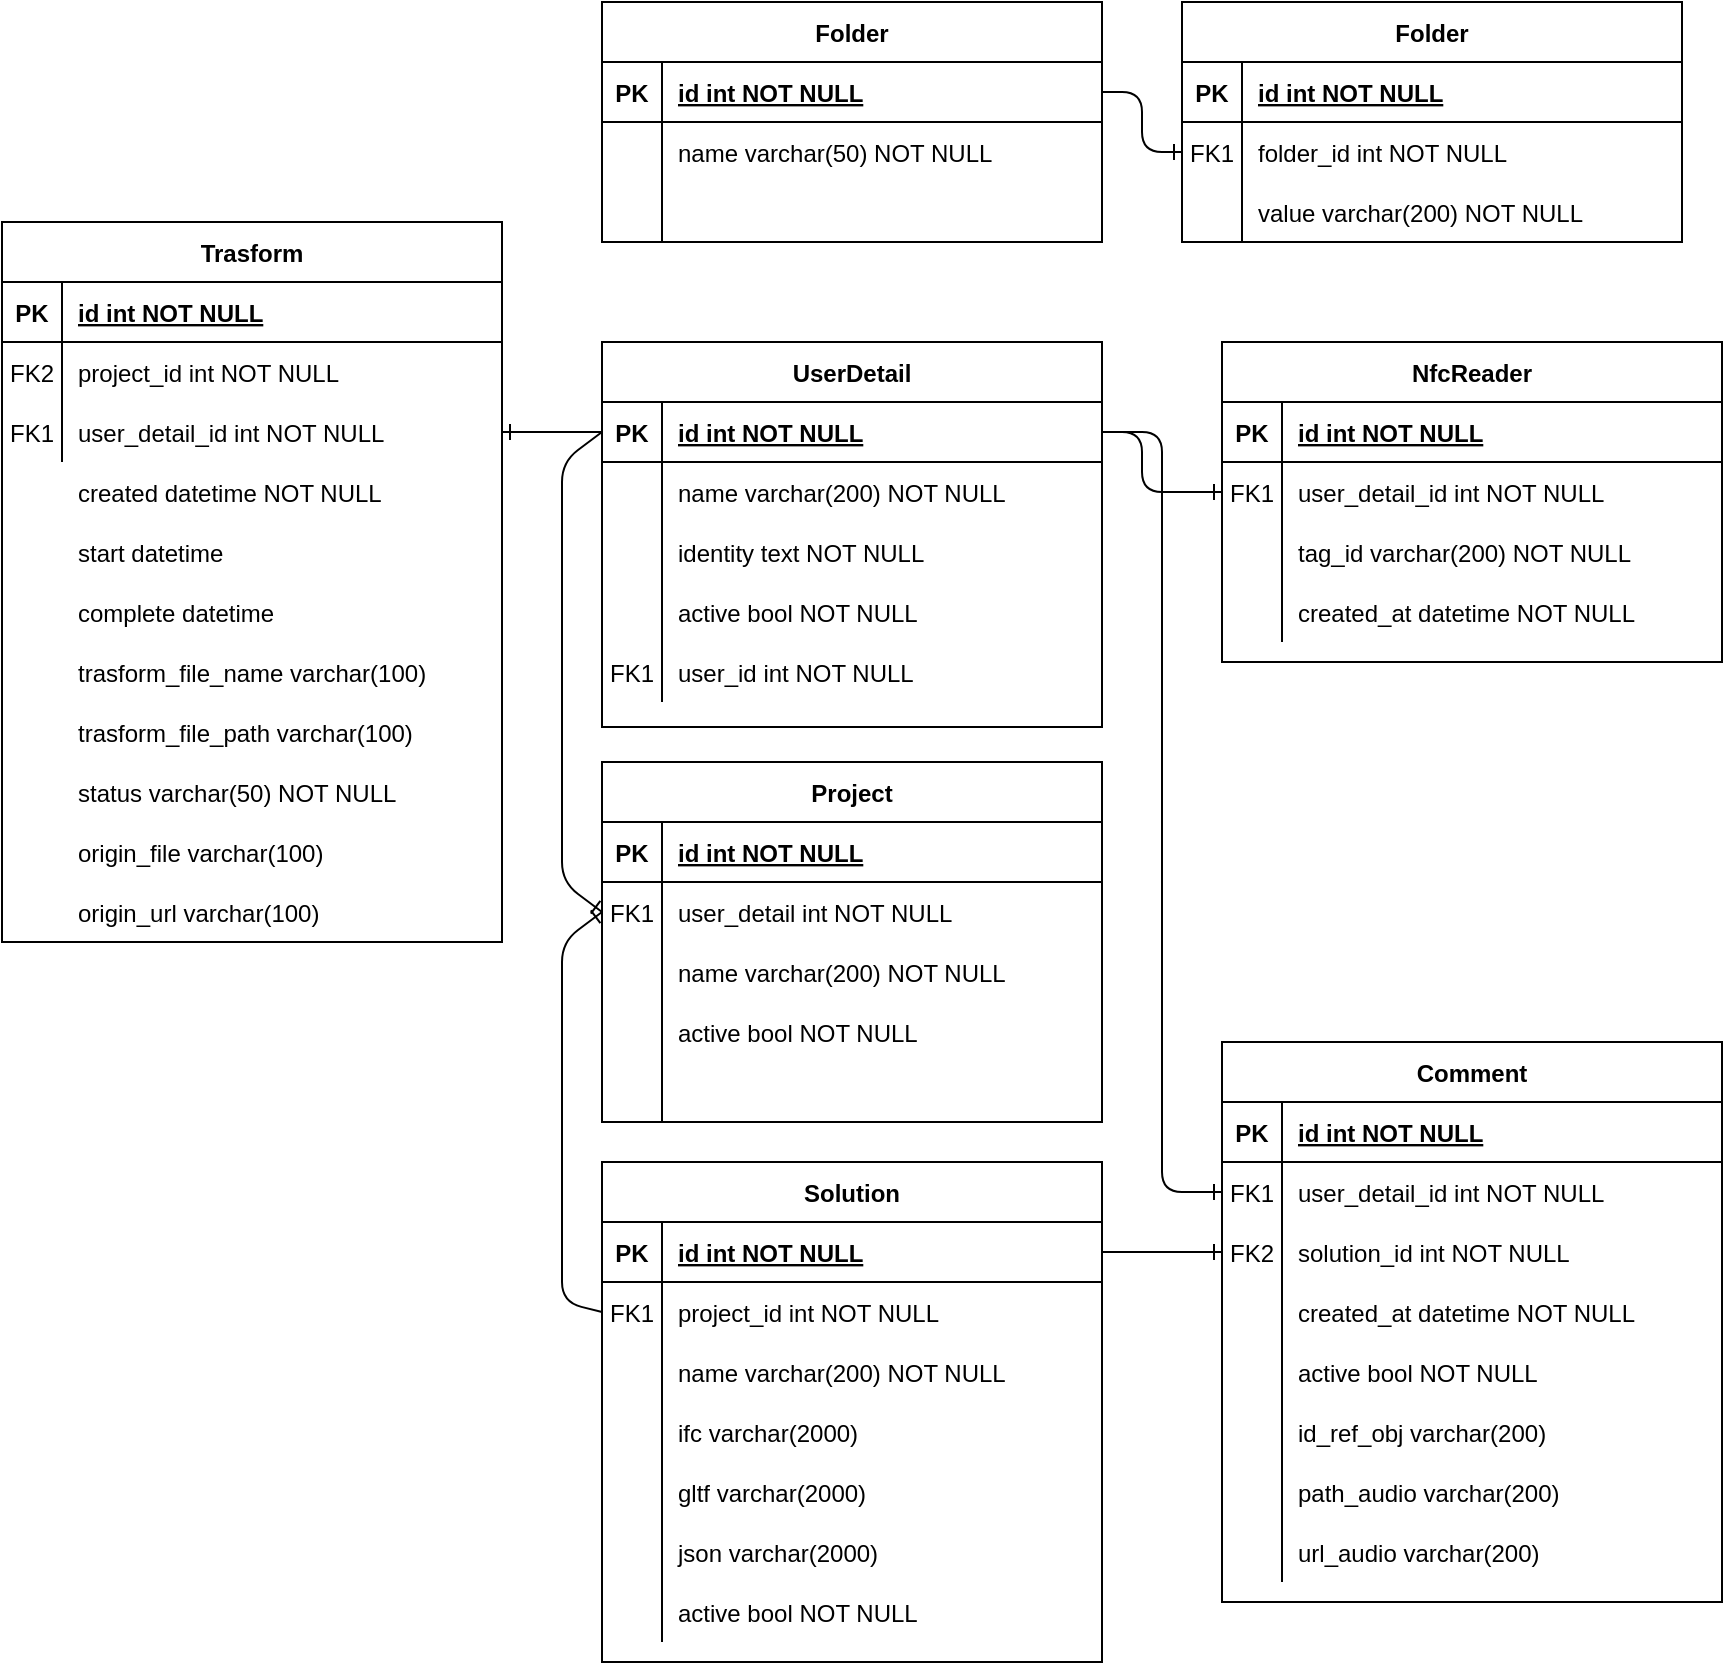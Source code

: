<mxfile version="21.0.6" type="github">
  <diagram id="R2lEEEUBdFMjLlhIrx00" name="Page-1">
    <mxGraphModel dx="537" dy="819" grid="1" gridSize="10" guides="1" tooltips="1" connect="1" arrows="1" fold="1" page="1" pageScale="1" pageWidth="850" pageHeight="1100" math="0" shadow="0" extFonts="Permanent Marker^https://fonts.googleapis.com/css?family=Permanent+Marker">
      <root>
        <mxCell id="0" />
        <mxCell id="1" parent="0" />
        <mxCell id="ysdyAPPFtzYPSUUlSstP-8" value="Trasform" style="shape=table;startSize=30;container=1;collapsible=1;childLayout=tableLayout;fixedRows=1;rowLines=0;fontStyle=1;align=center;resizeLast=1;" parent="1" vertex="1">
          <mxGeometry x="370" y="210" width="250" height="360" as="geometry" />
        </mxCell>
        <mxCell id="ysdyAPPFtzYPSUUlSstP-9" value="" style="shape=partialRectangle;collapsible=0;dropTarget=0;pointerEvents=0;fillColor=none;points=[[0,0.5],[1,0.5]];portConstraint=eastwest;top=0;left=0;right=0;bottom=1;" parent="ysdyAPPFtzYPSUUlSstP-8" vertex="1">
          <mxGeometry y="30" width="250" height="30" as="geometry" />
        </mxCell>
        <mxCell id="ysdyAPPFtzYPSUUlSstP-10" value="PK" style="shape=partialRectangle;overflow=hidden;connectable=0;fillColor=none;top=0;left=0;bottom=0;right=0;fontStyle=1;" parent="ysdyAPPFtzYPSUUlSstP-9" vertex="1">
          <mxGeometry width="30" height="30" as="geometry">
            <mxRectangle width="30" height="30" as="alternateBounds" />
          </mxGeometry>
        </mxCell>
        <mxCell id="ysdyAPPFtzYPSUUlSstP-11" value="id int NOT NULL " style="shape=partialRectangle;overflow=hidden;connectable=0;fillColor=none;top=0;left=0;bottom=0;right=0;align=left;spacingLeft=6;fontStyle=5;" parent="ysdyAPPFtzYPSUUlSstP-9" vertex="1">
          <mxGeometry x="30" width="220" height="30" as="geometry">
            <mxRectangle width="220" height="30" as="alternateBounds" />
          </mxGeometry>
        </mxCell>
        <mxCell id="ysdyAPPFtzYPSUUlSstP-15" value="" style="shape=partialRectangle;collapsible=0;dropTarget=0;pointerEvents=0;fillColor=none;points=[[0,0.5],[1,0.5]];portConstraint=eastwest;top=0;left=0;right=0;bottom=0;" parent="ysdyAPPFtzYPSUUlSstP-8" vertex="1">
          <mxGeometry y="60" width="250" height="30" as="geometry" />
        </mxCell>
        <mxCell id="ysdyAPPFtzYPSUUlSstP-16" value="FK2" style="shape=partialRectangle;overflow=hidden;connectable=0;fillColor=none;top=0;left=0;bottom=0;right=0;" parent="ysdyAPPFtzYPSUUlSstP-15" vertex="1">
          <mxGeometry width="30" height="30" as="geometry">
            <mxRectangle width="30" height="30" as="alternateBounds" />
          </mxGeometry>
        </mxCell>
        <mxCell id="ysdyAPPFtzYPSUUlSstP-17" value="project_id int NOT NULL" style="shape=partialRectangle;overflow=hidden;connectable=0;fillColor=none;top=0;left=0;bottom=0;right=0;align=left;spacingLeft=6;" parent="ysdyAPPFtzYPSUUlSstP-15" vertex="1">
          <mxGeometry x="30" width="220" height="30" as="geometry">
            <mxRectangle width="220" height="30" as="alternateBounds" />
          </mxGeometry>
        </mxCell>
        <mxCell id="ysdyAPPFtzYPSUUlSstP-12" value="" style="shape=partialRectangle;collapsible=0;dropTarget=0;pointerEvents=0;fillColor=none;points=[[0,0.5],[1,0.5]];portConstraint=eastwest;top=0;left=0;right=0;bottom=0;" parent="ysdyAPPFtzYPSUUlSstP-8" vertex="1">
          <mxGeometry y="90" width="250" height="30" as="geometry" />
        </mxCell>
        <mxCell id="ysdyAPPFtzYPSUUlSstP-13" value="FK1" style="shape=partialRectangle;overflow=hidden;connectable=0;fillColor=none;top=0;left=0;bottom=0;right=0;" parent="ysdyAPPFtzYPSUUlSstP-12" vertex="1">
          <mxGeometry width="30" height="30" as="geometry">
            <mxRectangle width="30" height="30" as="alternateBounds" />
          </mxGeometry>
        </mxCell>
        <mxCell id="ysdyAPPFtzYPSUUlSstP-14" value="user_detail_id int NOT NULL" style="shape=partialRectangle;overflow=hidden;connectable=0;fillColor=none;top=0;left=0;bottom=0;right=0;align=left;spacingLeft=6;" parent="ysdyAPPFtzYPSUUlSstP-12" vertex="1">
          <mxGeometry x="30" width="220" height="30" as="geometry">
            <mxRectangle width="220" height="30" as="alternateBounds" />
          </mxGeometry>
        </mxCell>
        <mxCell id="ysdyAPPFtzYPSUUlSstP-20" value="created datetime NOT NULL" style="shape=partialRectangle;overflow=hidden;connectable=0;fillColor=none;top=0;left=0;bottom=0;right=0;align=left;spacingLeft=6;" parent="1" vertex="1">
          <mxGeometry x="400" y="330" width="220" height="30" as="geometry">
            <mxRectangle width="220" height="30" as="alternateBounds" />
          </mxGeometry>
        </mxCell>
        <mxCell id="ysdyAPPFtzYPSUUlSstP-22" value="start datetime" style="shape=partialRectangle;overflow=hidden;connectable=0;fillColor=none;top=0;left=0;bottom=0;right=0;align=left;spacingLeft=6;" parent="1" vertex="1">
          <mxGeometry x="400" y="360" width="220" height="30" as="geometry">
            <mxRectangle width="220" height="30" as="alternateBounds" />
          </mxGeometry>
        </mxCell>
        <mxCell id="ysdyAPPFtzYPSUUlSstP-23" value="complete datetime" style="shape=partialRectangle;overflow=hidden;connectable=0;fillColor=none;top=0;left=0;bottom=0;right=0;align=left;spacingLeft=6;" parent="1" vertex="1">
          <mxGeometry x="400" y="390" width="220" height="30" as="geometry">
            <mxRectangle width="220" height="30" as="alternateBounds" />
          </mxGeometry>
        </mxCell>
        <mxCell id="ysdyAPPFtzYPSUUlSstP-24" value="trasform_file_name varchar(100)" style="shape=partialRectangle;overflow=hidden;connectable=0;fillColor=none;top=0;left=0;bottom=0;right=0;align=left;spacingLeft=6;" parent="1" vertex="1">
          <mxGeometry x="400" y="420" width="220" height="30" as="geometry">
            <mxRectangle width="220" height="30" as="alternateBounds" />
          </mxGeometry>
        </mxCell>
        <mxCell id="ysdyAPPFtzYPSUUlSstP-25" value="trasform_file_path varchar(100)" style="shape=partialRectangle;overflow=hidden;connectable=0;fillColor=none;top=0;left=0;bottom=0;right=0;align=left;spacingLeft=6;" parent="1" vertex="1">
          <mxGeometry x="400" y="450" width="220" height="30" as="geometry">
            <mxRectangle width="220" height="30" as="alternateBounds" />
          </mxGeometry>
        </mxCell>
        <mxCell id="ysdyAPPFtzYPSUUlSstP-26" value="status varchar(50) NOT NULL" style="shape=partialRectangle;overflow=hidden;connectable=0;fillColor=none;top=0;left=0;bottom=0;right=0;align=left;spacingLeft=6;" parent="1" vertex="1">
          <mxGeometry x="400" y="480" width="220" height="30" as="geometry">
            <mxRectangle width="220" height="30" as="alternateBounds" />
          </mxGeometry>
        </mxCell>
        <mxCell id="ysdyAPPFtzYPSUUlSstP-27" value="origin_file varchar(100)" style="shape=partialRectangle;overflow=hidden;connectable=0;fillColor=none;top=0;left=0;bottom=0;right=0;align=left;spacingLeft=6;" parent="1" vertex="1">
          <mxGeometry x="400" y="510" width="220" height="30" as="geometry">
            <mxRectangle width="220" height="30" as="alternateBounds" />
          </mxGeometry>
        </mxCell>
        <mxCell id="ysdyAPPFtzYPSUUlSstP-28" value="origin_url varchar(100)" style="shape=partialRectangle;overflow=hidden;connectable=0;fillColor=none;top=0;left=0;bottom=0;right=0;align=left;spacingLeft=6;" parent="1" vertex="1">
          <mxGeometry x="400" y="540" width="220" height="30" as="geometry">
            <mxRectangle width="220" height="30" as="alternateBounds" />
          </mxGeometry>
        </mxCell>
        <mxCell id="ysdyAPPFtzYPSUUlSstP-39" value="UserDetail" style="shape=table;startSize=30;container=1;collapsible=1;childLayout=tableLayout;fixedRows=1;rowLines=0;fontStyle=1;align=center;resizeLast=1;" parent="1" vertex="1">
          <mxGeometry x="670" y="270" width="250" height="192.5" as="geometry" />
        </mxCell>
        <mxCell id="ysdyAPPFtzYPSUUlSstP-40" value="" style="shape=partialRectangle;collapsible=0;dropTarget=0;pointerEvents=0;fillColor=none;points=[[0,0.5],[1,0.5]];portConstraint=eastwest;top=0;left=0;right=0;bottom=1;" parent="ysdyAPPFtzYPSUUlSstP-39" vertex="1">
          <mxGeometry y="30" width="250" height="30" as="geometry" />
        </mxCell>
        <mxCell id="ysdyAPPFtzYPSUUlSstP-41" value="PK" style="shape=partialRectangle;overflow=hidden;connectable=0;fillColor=none;top=0;left=0;bottom=0;right=0;fontStyle=1;" parent="ysdyAPPFtzYPSUUlSstP-40" vertex="1">
          <mxGeometry width="30" height="30" as="geometry">
            <mxRectangle width="30" height="30" as="alternateBounds" />
          </mxGeometry>
        </mxCell>
        <mxCell id="ysdyAPPFtzYPSUUlSstP-42" value="id int NOT NULL " style="shape=partialRectangle;overflow=hidden;connectable=0;fillColor=none;top=0;left=0;bottom=0;right=0;align=left;spacingLeft=6;fontStyle=5;" parent="ysdyAPPFtzYPSUUlSstP-40" vertex="1">
          <mxGeometry x="30" width="220" height="30" as="geometry">
            <mxRectangle width="220" height="30" as="alternateBounds" />
          </mxGeometry>
        </mxCell>
        <mxCell id="ysdyAPPFtzYPSUUlSstP-43" value="" style="shape=partialRectangle;collapsible=0;dropTarget=0;pointerEvents=0;fillColor=none;points=[[0,0.5],[1,0.5]];portConstraint=eastwest;top=0;left=0;right=0;bottom=0;" parent="ysdyAPPFtzYPSUUlSstP-39" vertex="1">
          <mxGeometry y="60" width="250" height="30" as="geometry" />
        </mxCell>
        <mxCell id="ysdyAPPFtzYPSUUlSstP-44" value="" style="shape=partialRectangle;overflow=hidden;connectable=0;fillColor=none;top=0;left=0;bottom=0;right=0;" parent="ysdyAPPFtzYPSUUlSstP-43" vertex="1">
          <mxGeometry width="30" height="30" as="geometry">
            <mxRectangle width="30" height="30" as="alternateBounds" />
          </mxGeometry>
        </mxCell>
        <mxCell id="ysdyAPPFtzYPSUUlSstP-45" value="name varchar(200) NOT NULL" style="shape=partialRectangle;overflow=hidden;connectable=0;fillColor=none;top=0;left=0;bottom=0;right=0;align=left;spacingLeft=6;" parent="ysdyAPPFtzYPSUUlSstP-43" vertex="1">
          <mxGeometry x="30" width="220" height="30" as="geometry">
            <mxRectangle width="220" height="30" as="alternateBounds" />
          </mxGeometry>
        </mxCell>
        <mxCell id="ysdyAPPFtzYPSUUlSstP-46" value="" style="shape=partialRectangle;collapsible=0;dropTarget=0;pointerEvents=0;fillColor=none;points=[[0,0.5],[1,0.5]];portConstraint=eastwest;top=0;left=0;right=0;bottom=0;" parent="ysdyAPPFtzYPSUUlSstP-39" vertex="1">
          <mxGeometry y="90" width="250" height="30" as="geometry" />
        </mxCell>
        <mxCell id="ysdyAPPFtzYPSUUlSstP-47" value="" style="shape=partialRectangle;overflow=hidden;connectable=0;fillColor=none;top=0;left=0;bottom=0;right=0;" parent="ysdyAPPFtzYPSUUlSstP-46" vertex="1">
          <mxGeometry width="30" height="30" as="geometry">
            <mxRectangle width="30" height="30" as="alternateBounds" />
          </mxGeometry>
        </mxCell>
        <mxCell id="ysdyAPPFtzYPSUUlSstP-48" value="identity text NOT NULL" style="shape=partialRectangle;overflow=hidden;connectable=0;fillColor=none;top=0;left=0;bottom=0;right=0;align=left;spacingLeft=6;" parent="ysdyAPPFtzYPSUUlSstP-46" vertex="1">
          <mxGeometry x="30" width="220" height="30" as="geometry">
            <mxRectangle width="220" height="30" as="alternateBounds" />
          </mxGeometry>
        </mxCell>
        <mxCell id="ysdyAPPFtzYPSUUlSstP-49" value="" style="shape=partialRectangle;collapsible=0;dropTarget=0;pointerEvents=0;fillColor=none;points=[[0,0.5],[1,0.5]];portConstraint=eastwest;top=0;left=0;right=0;bottom=0;" parent="ysdyAPPFtzYPSUUlSstP-39" vertex="1">
          <mxGeometry y="120" width="250" height="30" as="geometry" />
        </mxCell>
        <mxCell id="ysdyAPPFtzYPSUUlSstP-50" value="" style="shape=partialRectangle;overflow=hidden;connectable=0;fillColor=none;top=0;left=0;bottom=0;right=0;" parent="ysdyAPPFtzYPSUUlSstP-49" vertex="1">
          <mxGeometry width="30" height="30" as="geometry">
            <mxRectangle width="30" height="30" as="alternateBounds" />
          </mxGeometry>
        </mxCell>
        <mxCell id="ysdyAPPFtzYPSUUlSstP-51" value="active bool NOT NULL" style="shape=partialRectangle;overflow=hidden;connectable=0;fillColor=none;top=0;left=0;bottom=0;right=0;align=left;spacingLeft=6;" parent="ysdyAPPFtzYPSUUlSstP-49" vertex="1">
          <mxGeometry x="30" width="220" height="30" as="geometry">
            <mxRectangle width="220" height="30" as="alternateBounds" />
          </mxGeometry>
        </mxCell>
        <mxCell id="ysdyAPPFtzYPSUUlSstP-52" value="" style="shape=partialRectangle;collapsible=0;dropTarget=0;pointerEvents=0;fillColor=none;points=[[0,0.5],[1,0.5]];portConstraint=eastwest;top=0;left=0;right=0;bottom=0;" parent="ysdyAPPFtzYPSUUlSstP-39" vertex="1">
          <mxGeometry y="150" width="250" height="30" as="geometry" />
        </mxCell>
        <mxCell id="ysdyAPPFtzYPSUUlSstP-53" value="FK1" style="shape=partialRectangle;overflow=hidden;connectable=0;fillColor=none;top=0;left=0;bottom=0;right=0;" parent="ysdyAPPFtzYPSUUlSstP-52" vertex="1">
          <mxGeometry width="30" height="30" as="geometry">
            <mxRectangle width="30" height="30" as="alternateBounds" />
          </mxGeometry>
        </mxCell>
        <mxCell id="ysdyAPPFtzYPSUUlSstP-54" value="user_id int NOT NULL" style="shape=partialRectangle;overflow=hidden;connectable=0;fillColor=none;top=0;left=0;bottom=0;right=0;align=left;spacingLeft=6;" parent="ysdyAPPFtzYPSUUlSstP-52" vertex="1">
          <mxGeometry x="30" width="220" height="30" as="geometry">
            <mxRectangle width="220" height="30" as="alternateBounds" />
          </mxGeometry>
        </mxCell>
        <mxCell id="ysdyAPPFtzYPSUUlSstP-58" value="" style="endArrow=ERoneToOne;startArrow=ERone;endFill=1;startFill=0;exitX=1;exitY=0.5;exitDx=0;exitDy=0;entryX=0;entryY=0.5;entryDx=0;entryDy=0;" parent="1" source="ysdyAPPFtzYPSUUlSstP-12" target="ysdyAPPFtzYPSUUlSstP-40" edge="1">
          <mxGeometry width="100" height="100" relative="1" as="geometry">
            <mxPoint x="680" y="-23.636" as="sourcePoint" />
            <mxPoint x="760" y="-16.364" as="targetPoint" />
          </mxGeometry>
        </mxCell>
        <mxCell id="ysdyAPPFtzYPSUUlSstP-59" value="Project" style="shape=table;startSize=30;container=1;collapsible=1;childLayout=tableLayout;fixedRows=1;rowLines=0;fontStyle=1;align=center;resizeLast=1;" parent="1" vertex="1">
          <mxGeometry x="670" y="480" width="250" height="180" as="geometry" />
        </mxCell>
        <mxCell id="ysdyAPPFtzYPSUUlSstP-60" value="" style="shape=partialRectangle;collapsible=0;dropTarget=0;pointerEvents=0;fillColor=none;points=[[0,0.5],[1,0.5]];portConstraint=eastwest;top=0;left=0;right=0;bottom=1;" parent="ysdyAPPFtzYPSUUlSstP-59" vertex="1">
          <mxGeometry y="30" width="250" height="30" as="geometry" />
        </mxCell>
        <mxCell id="ysdyAPPFtzYPSUUlSstP-61" value="PK" style="shape=partialRectangle;overflow=hidden;connectable=0;fillColor=none;top=0;left=0;bottom=0;right=0;fontStyle=1;" parent="ysdyAPPFtzYPSUUlSstP-60" vertex="1">
          <mxGeometry width="30" height="30" as="geometry">
            <mxRectangle width="30" height="30" as="alternateBounds" />
          </mxGeometry>
        </mxCell>
        <mxCell id="ysdyAPPFtzYPSUUlSstP-62" value="id int NOT NULL " style="shape=partialRectangle;overflow=hidden;connectable=0;fillColor=none;top=0;left=0;bottom=0;right=0;align=left;spacingLeft=6;fontStyle=5;" parent="ysdyAPPFtzYPSUUlSstP-60" vertex="1">
          <mxGeometry x="30" width="220" height="30" as="geometry">
            <mxRectangle width="220" height="30" as="alternateBounds" />
          </mxGeometry>
        </mxCell>
        <mxCell id="ysdyAPPFtzYPSUUlSstP-63" value="" style="shape=partialRectangle;collapsible=0;dropTarget=0;pointerEvents=0;fillColor=none;points=[[0,0.5],[1,0.5]];portConstraint=eastwest;top=0;left=0;right=0;bottom=0;" parent="ysdyAPPFtzYPSUUlSstP-59" vertex="1">
          <mxGeometry y="60" width="250" height="30" as="geometry" />
        </mxCell>
        <mxCell id="ysdyAPPFtzYPSUUlSstP-64" value="FK1" style="shape=partialRectangle;overflow=hidden;connectable=0;fillColor=none;top=0;left=0;bottom=0;right=0;" parent="ysdyAPPFtzYPSUUlSstP-63" vertex="1">
          <mxGeometry width="30" height="30" as="geometry">
            <mxRectangle width="30" height="30" as="alternateBounds" />
          </mxGeometry>
        </mxCell>
        <mxCell id="ysdyAPPFtzYPSUUlSstP-65" value="user_detail int NOT NULL" style="shape=partialRectangle;overflow=hidden;connectable=0;fillColor=none;top=0;left=0;bottom=0;right=0;align=left;spacingLeft=6;" parent="ysdyAPPFtzYPSUUlSstP-63" vertex="1">
          <mxGeometry x="30" width="220" height="30" as="geometry">
            <mxRectangle width="220" height="30" as="alternateBounds" />
          </mxGeometry>
        </mxCell>
        <mxCell id="ysdyAPPFtzYPSUUlSstP-66" value="" style="shape=partialRectangle;collapsible=0;dropTarget=0;pointerEvents=0;fillColor=none;points=[[0,0.5],[1,0.5]];portConstraint=eastwest;top=0;left=0;right=0;bottom=0;" parent="ysdyAPPFtzYPSUUlSstP-59" vertex="1">
          <mxGeometry y="90" width="250" height="30" as="geometry" />
        </mxCell>
        <mxCell id="ysdyAPPFtzYPSUUlSstP-67" value="" style="shape=partialRectangle;overflow=hidden;connectable=0;fillColor=none;top=0;left=0;bottom=0;right=0;" parent="ysdyAPPFtzYPSUUlSstP-66" vertex="1">
          <mxGeometry width="30" height="30" as="geometry">
            <mxRectangle width="30" height="30" as="alternateBounds" />
          </mxGeometry>
        </mxCell>
        <mxCell id="ysdyAPPFtzYPSUUlSstP-68" value="name varchar(200) NOT NULL" style="shape=partialRectangle;overflow=hidden;connectable=0;fillColor=none;top=0;left=0;bottom=0;right=0;align=left;spacingLeft=6;" parent="ysdyAPPFtzYPSUUlSstP-66" vertex="1">
          <mxGeometry x="30" width="220" height="30" as="geometry">
            <mxRectangle width="220" height="30" as="alternateBounds" />
          </mxGeometry>
        </mxCell>
        <mxCell id="ysdyAPPFtzYPSUUlSstP-69" value="" style="shape=partialRectangle;collapsible=0;dropTarget=0;pointerEvents=0;fillColor=none;points=[[0,0.5],[1,0.5]];portConstraint=eastwest;top=0;left=0;right=0;bottom=0;" parent="ysdyAPPFtzYPSUUlSstP-59" vertex="1">
          <mxGeometry y="120" width="250" height="30" as="geometry" />
        </mxCell>
        <mxCell id="ysdyAPPFtzYPSUUlSstP-70" value="" style="shape=partialRectangle;overflow=hidden;connectable=0;fillColor=none;top=0;left=0;bottom=0;right=0;" parent="ysdyAPPFtzYPSUUlSstP-69" vertex="1">
          <mxGeometry width="30" height="30" as="geometry">
            <mxRectangle width="30" height="30" as="alternateBounds" />
          </mxGeometry>
        </mxCell>
        <mxCell id="ysdyAPPFtzYPSUUlSstP-71" value="active bool NOT NULL" style="shape=partialRectangle;overflow=hidden;connectable=0;fillColor=none;top=0;left=0;bottom=0;right=0;align=left;spacingLeft=6;" parent="ysdyAPPFtzYPSUUlSstP-69" vertex="1">
          <mxGeometry x="30" width="220" height="30" as="geometry">
            <mxRectangle width="220" height="30" as="alternateBounds" />
          </mxGeometry>
        </mxCell>
        <mxCell id="ysdyAPPFtzYPSUUlSstP-72" value="" style="shape=partialRectangle;collapsible=0;dropTarget=0;pointerEvents=0;fillColor=none;points=[[0,0.5],[1,0.5]];portConstraint=eastwest;top=0;left=0;right=0;bottom=0;" parent="ysdyAPPFtzYPSUUlSstP-59" vertex="1">
          <mxGeometry y="150" width="250" height="30" as="geometry" />
        </mxCell>
        <mxCell id="ysdyAPPFtzYPSUUlSstP-73" value="" style="shape=partialRectangle;overflow=hidden;connectable=0;fillColor=none;top=0;left=0;bottom=0;right=0;" parent="ysdyAPPFtzYPSUUlSstP-72" vertex="1">
          <mxGeometry width="30" height="30" as="geometry">
            <mxRectangle width="30" height="30" as="alternateBounds" />
          </mxGeometry>
        </mxCell>
        <mxCell id="ysdyAPPFtzYPSUUlSstP-74" value="" style="shape=partialRectangle;overflow=hidden;connectable=0;fillColor=none;top=0;left=0;bottom=0;right=0;align=left;spacingLeft=6;" parent="ysdyAPPFtzYPSUUlSstP-72" vertex="1">
          <mxGeometry x="30" width="220" height="30" as="geometry">
            <mxRectangle width="220" height="30" as="alternateBounds" />
          </mxGeometry>
        </mxCell>
        <mxCell id="ysdyAPPFtzYPSUUlSstP-75" value="" style="endArrow=ERoneToOne;startArrow=ERone;endFill=1;startFill=0;exitX=0;exitY=0.5;exitDx=0;exitDy=0;entryX=0;entryY=0.5;entryDx=0;entryDy=0;" parent="1" source="ysdyAPPFtzYPSUUlSstP-63" target="ysdyAPPFtzYPSUUlSstP-40" edge="1">
          <mxGeometry width="100" height="100" relative="1" as="geometry">
            <mxPoint x="630" y="325" as="sourcePoint" />
            <mxPoint x="680" y="325" as="targetPoint" />
            <Array as="points">
              <mxPoint x="650" y="540" />
              <mxPoint x="650" y="430" />
              <mxPoint x="650" y="330" />
            </Array>
          </mxGeometry>
        </mxCell>
        <mxCell id="ysdyAPPFtzYPSUUlSstP-76" value="Solution" style="shape=table;startSize=30;container=1;collapsible=1;childLayout=tableLayout;fixedRows=1;rowLines=0;fontStyle=1;align=center;resizeLast=1;" parent="1" vertex="1">
          <mxGeometry x="670" y="680" width="250" height="250" as="geometry" />
        </mxCell>
        <mxCell id="ysdyAPPFtzYPSUUlSstP-77" value="" style="shape=partialRectangle;collapsible=0;dropTarget=0;pointerEvents=0;fillColor=none;points=[[0,0.5],[1,0.5]];portConstraint=eastwest;top=0;left=0;right=0;bottom=1;" parent="ysdyAPPFtzYPSUUlSstP-76" vertex="1">
          <mxGeometry y="30" width="250" height="30" as="geometry" />
        </mxCell>
        <mxCell id="ysdyAPPFtzYPSUUlSstP-78" value="PK" style="shape=partialRectangle;overflow=hidden;connectable=0;fillColor=none;top=0;left=0;bottom=0;right=0;fontStyle=1;" parent="ysdyAPPFtzYPSUUlSstP-77" vertex="1">
          <mxGeometry width="30" height="30" as="geometry">
            <mxRectangle width="30" height="30" as="alternateBounds" />
          </mxGeometry>
        </mxCell>
        <mxCell id="ysdyAPPFtzYPSUUlSstP-79" value="id int NOT NULL " style="shape=partialRectangle;overflow=hidden;connectable=0;fillColor=none;top=0;left=0;bottom=0;right=0;align=left;spacingLeft=6;fontStyle=5;" parent="ysdyAPPFtzYPSUUlSstP-77" vertex="1">
          <mxGeometry x="30" width="220" height="30" as="geometry">
            <mxRectangle width="220" height="30" as="alternateBounds" />
          </mxGeometry>
        </mxCell>
        <mxCell id="ysdyAPPFtzYPSUUlSstP-80" value="" style="shape=partialRectangle;collapsible=0;dropTarget=0;pointerEvents=0;fillColor=none;points=[[0,0.5],[1,0.5]];portConstraint=eastwest;top=0;left=0;right=0;bottom=0;" parent="ysdyAPPFtzYPSUUlSstP-76" vertex="1">
          <mxGeometry y="60" width="250" height="30" as="geometry" />
        </mxCell>
        <mxCell id="ysdyAPPFtzYPSUUlSstP-81" value="FK1" style="shape=partialRectangle;overflow=hidden;connectable=0;fillColor=none;top=0;left=0;bottom=0;right=0;" parent="ysdyAPPFtzYPSUUlSstP-80" vertex="1">
          <mxGeometry width="30" height="30" as="geometry">
            <mxRectangle width="30" height="30" as="alternateBounds" />
          </mxGeometry>
        </mxCell>
        <mxCell id="ysdyAPPFtzYPSUUlSstP-82" value="project_id int NOT NULL" style="shape=partialRectangle;overflow=hidden;connectable=0;fillColor=none;top=0;left=0;bottom=0;right=0;align=left;spacingLeft=6;" parent="ysdyAPPFtzYPSUUlSstP-80" vertex="1">
          <mxGeometry x="30" width="220" height="30" as="geometry">
            <mxRectangle width="220" height="30" as="alternateBounds" />
          </mxGeometry>
        </mxCell>
        <mxCell id="ysdyAPPFtzYPSUUlSstP-83" value="" style="shape=partialRectangle;collapsible=0;dropTarget=0;pointerEvents=0;fillColor=none;points=[[0,0.5],[1,0.5]];portConstraint=eastwest;top=0;left=0;right=0;bottom=0;" parent="ysdyAPPFtzYPSUUlSstP-76" vertex="1">
          <mxGeometry y="90" width="250" height="30" as="geometry" />
        </mxCell>
        <mxCell id="ysdyAPPFtzYPSUUlSstP-84" value="" style="shape=partialRectangle;overflow=hidden;connectable=0;fillColor=none;top=0;left=0;bottom=0;right=0;" parent="ysdyAPPFtzYPSUUlSstP-83" vertex="1">
          <mxGeometry width="30" height="30" as="geometry">
            <mxRectangle width="30" height="30" as="alternateBounds" />
          </mxGeometry>
        </mxCell>
        <mxCell id="ysdyAPPFtzYPSUUlSstP-85" value="name varchar(200) NOT NULL" style="shape=partialRectangle;overflow=hidden;connectable=0;fillColor=none;top=0;left=0;bottom=0;right=0;align=left;spacingLeft=6;" parent="ysdyAPPFtzYPSUUlSstP-83" vertex="1">
          <mxGeometry x="30" width="220" height="30" as="geometry">
            <mxRectangle width="220" height="30" as="alternateBounds" />
          </mxGeometry>
        </mxCell>
        <mxCell id="ysdyAPPFtzYPSUUlSstP-86" value="" style="shape=partialRectangle;collapsible=0;dropTarget=0;pointerEvents=0;fillColor=none;points=[[0,0.5],[1,0.5]];portConstraint=eastwest;top=0;left=0;right=0;bottom=0;" parent="ysdyAPPFtzYPSUUlSstP-76" vertex="1">
          <mxGeometry y="120" width="250" height="30" as="geometry" />
        </mxCell>
        <mxCell id="ysdyAPPFtzYPSUUlSstP-87" value="" style="shape=partialRectangle;overflow=hidden;connectable=0;fillColor=none;top=0;left=0;bottom=0;right=0;" parent="ysdyAPPFtzYPSUUlSstP-86" vertex="1">
          <mxGeometry width="30" height="30" as="geometry">
            <mxRectangle width="30" height="30" as="alternateBounds" />
          </mxGeometry>
        </mxCell>
        <mxCell id="ysdyAPPFtzYPSUUlSstP-88" value="ifc varchar(2000)" style="shape=partialRectangle;overflow=hidden;connectable=0;fillColor=none;top=0;left=0;bottom=0;right=0;align=left;spacingLeft=6;" parent="ysdyAPPFtzYPSUUlSstP-86" vertex="1">
          <mxGeometry x="30" width="220" height="30" as="geometry">
            <mxRectangle width="220" height="30" as="alternateBounds" />
          </mxGeometry>
        </mxCell>
        <mxCell id="ysdyAPPFtzYPSUUlSstP-89" value="" style="shape=partialRectangle;collapsible=0;dropTarget=0;pointerEvents=0;fillColor=none;points=[[0,0.5],[1,0.5]];portConstraint=eastwest;top=0;left=0;right=0;bottom=0;" parent="ysdyAPPFtzYPSUUlSstP-76" vertex="1">
          <mxGeometry y="150" width="250" height="30" as="geometry" />
        </mxCell>
        <mxCell id="ysdyAPPFtzYPSUUlSstP-90" value="" style="shape=partialRectangle;overflow=hidden;connectable=0;fillColor=none;top=0;left=0;bottom=0;right=0;" parent="ysdyAPPFtzYPSUUlSstP-89" vertex="1">
          <mxGeometry width="30" height="30" as="geometry">
            <mxRectangle width="30" height="30" as="alternateBounds" />
          </mxGeometry>
        </mxCell>
        <mxCell id="ysdyAPPFtzYPSUUlSstP-91" value="gltf varchar(2000)" style="shape=partialRectangle;overflow=hidden;connectable=0;fillColor=none;top=0;left=0;bottom=0;right=0;align=left;spacingLeft=6;" parent="ysdyAPPFtzYPSUUlSstP-89" vertex="1">
          <mxGeometry x="30" width="220" height="30" as="geometry">
            <mxRectangle width="220" height="30" as="alternateBounds" />
          </mxGeometry>
        </mxCell>
        <mxCell id="ysdyAPPFtzYPSUUlSstP-102" value="" style="shape=partialRectangle;collapsible=0;dropTarget=0;pointerEvents=0;fillColor=none;points=[[0,0.5],[1,0.5]];portConstraint=eastwest;top=0;left=0;right=0;bottom=0;" parent="ysdyAPPFtzYPSUUlSstP-76" vertex="1">
          <mxGeometry y="180" width="250" height="30" as="geometry" />
        </mxCell>
        <mxCell id="ysdyAPPFtzYPSUUlSstP-103" value="" style="shape=partialRectangle;overflow=hidden;connectable=0;fillColor=none;top=0;left=0;bottom=0;right=0;" parent="ysdyAPPFtzYPSUUlSstP-102" vertex="1">
          <mxGeometry width="30" height="30" as="geometry">
            <mxRectangle width="30" height="30" as="alternateBounds" />
          </mxGeometry>
        </mxCell>
        <mxCell id="ysdyAPPFtzYPSUUlSstP-104" value="json varchar(2000)" style="shape=partialRectangle;overflow=hidden;connectable=0;fillColor=none;top=0;left=0;bottom=0;right=0;align=left;spacingLeft=6;" parent="ysdyAPPFtzYPSUUlSstP-102" vertex="1">
          <mxGeometry x="30" width="220" height="30" as="geometry">
            <mxRectangle width="220" height="30" as="alternateBounds" />
          </mxGeometry>
        </mxCell>
        <mxCell id="ysdyAPPFtzYPSUUlSstP-114" value="" style="shape=partialRectangle;collapsible=0;dropTarget=0;pointerEvents=0;fillColor=none;points=[[0,0.5],[1,0.5]];portConstraint=eastwest;top=0;left=0;right=0;bottom=0;" parent="ysdyAPPFtzYPSUUlSstP-76" vertex="1">
          <mxGeometry y="210" width="250" height="30" as="geometry" />
        </mxCell>
        <mxCell id="ysdyAPPFtzYPSUUlSstP-115" value="" style="shape=partialRectangle;overflow=hidden;connectable=0;fillColor=none;top=0;left=0;bottom=0;right=0;" parent="ysdyAPPFtzYPSUUlSstP-114" vertex="1">
          <mxGeometry width="30" height="30" as="geometry">
            <mxRectangle width="30" height="30" as="alternateBounds" />
          </mxGeometry>
        </mxCell>
        <mxCell id="ysdyAPPFtzYPSUUlSstP-116" value="active bool NOT NULL" style="shape=partialRectangle;overflow=hidden;connectable=0;fillColor=none;top=0;left=0;bottom=0;right=0;align=left;spacingLeft=6;" parent="ysdyAPPFtzYPSUUlSstP-114" vertex="1">
          <mxGeometry x="30" width="220" height="30" as="geometry">
            <mxRectangle width="220" height="30" as="alternateBounds" />
          </mxGeometry>
        </mxCell>
        <mxCell id="ysdyAPPFtzYPSUUlSstP-120" value="" style="endArrow=ERoneToOne;startArrow=ERone;endFill=1;startFill=0;exitX=0;exitY=0.5;exitDx=0;exitDy=0;entryX=0;entryY=0.5;entryDx=0;entryDy=0;" parent="1" source="ysdyAPPFtzYPSUUlSstP-63" target="ysdyAPPFtzYPSUUlSstP-80" edge="1">
          <mxGeometry width="100" height="100" relative="1" as="geometry">
            <mxPoint x="680" y="575" as="sourcePoint" />
            <mxPoint x="680" y="315" as="targetPoint" />
            <Array as="points">
              <mxPoint x="650" y="570" />
              <mxPoint x="650" y="670" />
              <mxPoint x="650" y="750" />
            </Array>
          </mxGeometry>
        </mxCell>
        <mxCell id="ysdyAPPFtzYPSUUlSstP-121" value="Comment" style="shape=table;startSize=30;container=1;collapsible=1;childLayout=tableLayout;fixedRows=1;rowLines=0;fontStyle=1;align=center;resizeLast=1;" parent="1" vertex="1">
          <mxGeometry x="980" y="620" width="250" height="280" as="geometry" />
        </mxCell>
        <mxCell id="ysdyAPPFtzYPSUUlSstP-122" value="" style="shape=partialRectangle;collapsible=0;dropTarget=0;pointerEvents=0;fillColor=none;points=[[0,0.5],[1,0.5]];portConstraint=eastwest;top=0;left=0;right=0;bottom=1;" parent="ysdyAPPFtzYPSUUlSstP-121" vertex="1">
          <mxGeometry y="30" width="250" height="30" as="geometry" />
        </mxCell>
        <mxCell id="ysdyAPPFtzYPSUUlSstP-123" value="PK" style="shape=partialRectangle;overflow=hidden;connectable=0;fillColor=none;top=0;left=0;bottom=0;right=0;fontStyle=1;" parent="ysdyAPPFtzYPSUUlSstP-122" vertex="1">
          <mxGeometry width="30" height="30" as="geometry">
            <mxRectangle width="30" height="30" as="alternateBounds" />
          </mxGeometry>
        </mxCell>
        <mxCell id="ysdyAPPFtzYPSUUlSstP-124" value="id int NOT NULL " style="shape=partialRectangle;overflow=hidden;connectable=0;fillColor=none;top=0;left=0;bottom=0;right=0;align=left;spacingLeft=6;fontStyle=5;" parent="ysdyAPPFtzYPSUUlSstP-122" vertex="1">
          <mxGeometry x="30" width="220" height="30" as="geometry">
            <mxRectangle width="220" height="30" as="alternateBounds" />
          </mxGeometry>
        </mxCell>
        <mxCell id="ysdyAPPFtzYPSUUlSstP-125" value="" style="shape=partialRectangle;collapsible=0;dropTarget=0;pointerEvents=0;fillColor=none;points=[[0,0.5],[1,0.5]];portConstraint=eastwest;top=0;left=0;right=0;bottom=0;" parent="ysdyAPPFtzYPSUUlSstP-121" vertex="1">
          <mxGeometry y="60" width="250" height="30" as="geometry" />
        </mxCell>
        <mxCell id="ysdyAPPFtzYPSUUlSstP-126" value="FK1" style="shape=partialRectangle;overflow=hidden;connectable=0;fillColor=none;top=0;left=0;bottom=0;right=0;" parent="ysdyAPPFtzYPSUUlSstP-125" vertex="1">
          <mxGeometry width="30" height="30" as="geometry">
            <mxRectangle width="30" height="30" as="alternateBounds" />
          </mxGeometry>
        </mxCell>
        <mxCell id="ysdyAPPFtzYPSUUlSstP-127" value="user_detail_id int NOT NULL" style="shape=partialRectangle;overflow=hidden;connectable=0;fillColor=none;top=0;left=0;bottom=0;right=0;align=left;spacingLeft=6;" parent="ysdyAPPFtzYPSUUlSstP-125" vertex="1">
          <mxGeometry x="30" width="220" height="30" as="geometry">
            <mxRectangle width="220" height="30" as="alternateBounds" />
          </mxGeometry>
        </mxCell>
        <mxCell id="ysdyAPPFtzYPSUUlSstP-128" value="" style="shape=partialRectangle;collapsible=0;dropTarget=0;pointerEvents=0;fillColor=none;points=[[0,0.5],[1,0.5]];portConstraint=eastwest;top=0;left=0;right=0;bottom=0;" parent="ysdyAPPFtzYPSUUlSstP-121" vertex="1">
          <mxGeometry y="90" width="250" height="30" as="geometry" />
        </mxCell>
        <mxCell id="ysdyAPPFtzYPSUUlSstP-129" value="FK2" style="shape=partialRectangle;overflow=hidden;connectable=0;fillColor=none;top=0;left=0;bottom=0;right=0;" parent="ysdyAPPFtzYPSUUlSstP-128" vertex="1">
          <mxGeometry width="30" height="30" as="geometry">
            <mxRectangle width="30" height="30" as="alternateBounds" />
          </mxGeometry>
        </mxCell>
        <mxCell id="ysdyAPPFtzYPSUUlSstP-130" value="solution_id int NOT NULL" style="shape=partialRectangle;overflow=hidden;connectable=0;fillColor=none;top=0;left=0;bottom=0;right=0;align=left;spacingLeft=6;" parent="ysdyAPPFtzYPSUUlSstP-128" vertex="1">
          <mxGeometry x="30" width="220" height="30" as="geometry">
            <mxRectangle width="220" height="30" as="alternateBounds" />
          </mxGeometry>
        </mxCell>
        <mxCell id="ysdyAPPFtzYPSUUlSstP-131" value="" style="shape=partialRectangle;collapsible=0;dropTarget=0;pointerEvents=0;fillColor=none;points=[[0,0.5],[1,0.5]];portConstraint=eastwest;top=0;left=0;right=0;bottom=0;" parent="ysdyAPPFtzYPSUUlSstP-121" vertex="1">
          <mxGeometry y="120" width="250" height="30" as="geometry" />
        </mxCell>
        <mxCell id="ysdyAPPFtzYPSUUlSstP-132" value="" style="shape=partialRectangle;overflow=hidden;connectable=0;fillColor=none;top=0;left=0;bottom=0;right=0;" parent="ysdyAPPFtzYPSUUlSstP-131" vertex="1">
          <mxGeometry width="30" height="30" as="geometry">
            <mxRectangle width="30" height="30" as="alternateBounds" />
          </mxGeometry>
        </mxCell>
        <mxCell id="ysdyAPPFtzYPSUUlSstP-133" value="created_at datetime NOT NULL" style="shape=partialRectangle;overflow=hidden;connectable=0;fillColor=none;top=0;left=0;bottom=0;right=0;align=left;spacingLeft=6;" parent="ysdyAPPFtzYPSUUlSstP-131" vertex="1">
          <mxGeometry x="30" width="220" height="30" as="geometry">
            <mxRectangle width="220" height="30" as="alternateBounds" />
          </mxGeometry>
        </mxCell>
        <mxCell id="ysdyAPPFtzYPSUUlSstP-134" value="" style="shape=partialRectangle;collapsible=0;dropTarget=0;pointerEvents=0;fillColor=none;points=[[0,0.5],[1,0.5]];portConstraint=eastwest;top=0;left=0;right=0;bottom=0;" parent="ysdyAPPFtzYPSUUlSstP-121" vertex="1">
          <mxGeometry y="150" width="250" height="30" as="geometry" />
        </mxCell>
        <mxCell id="ysdyAPPFtzYPSUUlSstP-135" value="" style="shape=partialRectangle;overflow=hidden;connectable=0;fillColor=none;top=0;left=0;bottom=0;right=0;" parent="ysdyAPPFtzYPSUUlSstP-134" vertex="1">
          <mxGeometry width="30" height="30" as="geometry">
            <mxRectangle width="30" height="30" as="alternateBounds" />
          </mxGeometry>
        </mxCell>
        <mxCell id="ysdyAPPFtzYPSUUlSstP-136" value="active bool NOT NULL" style="shape=partialRectangle;overflow=hidden;connectable=0;fillColor=none;top=0;left=0;bottom=0;right=0;align=left;spacingLeft=6;" parent="ysdyAPPFtzYPSUUlSstP-134" vertex="1">
          <mxGeometry x="30" width="220" height="30" as="geometry">
            <mxRectangle width="220" height="30" as="alternateBounds" />
          </mxGeometry>
        </mxCell>
        <mxCell id="ysdyAPPFtzYPSUUlSstP-152" value="" style="shape=partialRectangle;collapsible=0;dropTarget=0;pointerEvents=0;fillColor=none;points=[[0,0.5],[1,0.5]];portConstraint=eastwest;top=0;left=0;right=0;bottom=0;" parent="ysdyAPPFtzYPSUUlSstP-121" vertex="1">
          <mxGeometry y="180" width="250" height="30" as="geometry" />
        </mxCell>
        <mxCell id="ysdyAPPFtzYPSUUlSstP-153" value="" style="shape=partialRectangle;overflow=hidden;connectable=0;fillColor=none;top=0;left=0;bottom=0;right=0;" parent="ysdyAPPFtzYPSUUlSstP-152" vertex="1">
          <mxGeometry width="30" height="30" as="geometry">
            <mxRectangle width="30" height="30" as="alternateBounds" />
          </mxGeometry>
        </mxCell>
        <mxCell id="ysdyAPPFtzYPSUUlSstP-154" value="id_ref_obj varchar(200)" style="shape=partialRectangle;overflow=hidden;connectable=0;fillColor=none;top=0;left=0;bottom=0;right=0;align=left;spacingLeft=6;" parent="ysdyAPPFtzYPSUUlSstP-152" vertex="1">
          <mxGeometry x="30" width="220" height="30" as="geometry">
            <mxRectangle width="220" height="30" as="alternateBounds" />
          </mxGeometry>
        </mxCell>
        <mxCell id="ysdyAPPFtzYPSUUlSstP-173" value="" style="shape=partialRectangle;collapsible=0;dropTarget=0;pointerEvents=0;fillColor=none;points=[[0,0.5],[1,0.5]];portConstraint=eastwest;top=0;left=0;right=0;bottom=0;" parent="ysdyAPPFtzYPSUUlSstP-121" vertex="1">
          <mxGeometry y="210" width="250" height="30" as="geometry" />
        </mxCell>
        <mxCell id="ysdyAPPFtzYPSUUlSstP-174" value="" style="shape=partialRectangle;overflow=hidden;connectable=0;fillColor=none;top=0;left=0;bottom=0;right=0;" parent="ysdyAPPFtzYPSUUlSstP-173" vertex="1">
          <mxGeometry width="30" height="30" as="geometry">
            <mxRectangle width="30" height="30" as="alternateBounds" />
          </mxGeometry>
        </mxCell>
        <mxCell id="ysdyAPPFtzYPSUUlSstP-175" value="path_audio varchar(200)" style="shape=partialRectangle;overflow=hidden;connectable=0;fillColor=none;top=0;left=0;bottom=0;right=0;align=left;spacingLeft=6;" parent="ysdyAPPFtzYPSUUlSstP-173" vertex="1">
          <mxGeometry x="30" width="220" height="30" as="geometry">
            <mxRectangle width="220" height="30" as="alternateBounds" />
          </mxGeometry>
        </mxCell>
        <mxCell id="ysdyAPPFtzYPSUUlSstP-176" value="" style="shape=partialRectangle;collapsible=0;dropTarget=0;pointerEvents=0;fillColor=none;points=[[0,0.5],[1,0.5]];portConstraint=eastwest;top=0;left=0;right=0;bottom=0;" parent="ysdyAPPFtzYPSUUlSstP-121" vertex="1">
          <mxGeometry y="240" width="250" height="30" as="geometry" />
        </mxCell>
        <mxCell id="ysdyAPPFtzYPSUUlSstP-177" value="" style="shape=partialRectangle;overflow=hidden;connectable=0;fillColor=none;top=0;left=0;bottom=0;right=0;" parent="ysdyAPPFtzYPSUUlSstP-176" vertex="1">
          <mxGeometry width="30" height="30" as="geometry">
            <mxRectangle width="30" height="30" as="alternateBounds" />
          </mxGeometry>
        </mxCell>
        <mxCell id="ysdyAPPFtzYPSUUlSstP-178" value="url_audio varchar(200)" style="shape=partialRectangle;overflow=hidden;connectable=0;fillColor=none;top=0;left=0;bottom=0;right=0;align=left;spacingLeft=6;" parent="ysdyAPPFtzYPSUUlSstP-176" vertex="1">
          <mxGeometry x="30" width="220" height="30" as="geometry">
            <mxRectangle width="220" height="30" as="alternateBounds" />
          </mxGeometry>
        </mxCell>
        <mxCell id="ysdyAPPFtzYPSUUlSstP-179" value="" style="endArrow=ERoneToOne;startArrow=ERone;endFill=1;startFill=0;exitX=0;exitY=0.5;exitDx=0;exitDy=0;entryX=1;entryY=0.5;entryDx=0;entryDy=0;" parent="1" source="ysdyAPPFtzYPSUUlSstP-125" target="ysdyAPPFtzYPSUUlSstP-40" edge="1">
          <mxGeometry width="100" height="100" relative="1" as="geometry">
            <mxPoint x="680" y="565" as="sourcePoint" />
            <mxPoint x="970" y="420" as="targetPoint" />
            <Array as="points">
              <mxPoint x="950" y="695" />
              <mxPoint x="950" y="315" />
            </Array>
          </mxGeometry>
        </mxCell>
        <mxCell id="ysdyAPPFtzYPSUUlSstP-180" value="" style="endArrow=ERoneToOne;startArrow=ERone;endFill=1;startFill=0;exitX=0;exitY=0.5;exitDx=0;exitDy=0;entryX=1;entryY=0.5;entryDx=0;entryDy=0;" parent="1" source="ysdyAPPFtzYPSUUlSstP-128" target="ysdyAPPFtzYPSUUlSstP-77" edge="1">
          <mxGeometry width="100" height="100" relative="1" as="geometry">
            <mxPoint x="990" y="565" as="sourcePoint" />
            <mxPoint x="930" y="325" as="targetPoint" />
            <Array as="points" />
          </mxGeometry>
        </mxCell>
        <mxCell id="ysdyAPPFtzYPSUUlSstP-181" value="Folder" style="shape=table;startSize=30;container=1;collapsible=1;childLayout=tableLayout;fixedRows=1;rowLines=0;fontStyle=1;align=center;resizeLast=1;" parent="1" vertex="1">
          <mxGeometry x="670" y="100" width="250" height="120" as="geometry" />
        </mxCell>
        <mxCell id="ysdyAPPFtzYPSUUlSstP-182" value="" style="shape=partialRectangle;collapsible=0;dropTarget=0;pointerEvents=0;fillColor=none;points=[[0,0.5],[1,0.5]];portConstraint=eastwest;top=0;left=0;right=0;bottom=1;" parent="ysdyAPPFtzYPSUUlSstP-181" vertex="1">
          <mxGeometry y="30" width="250" height="30" as="geometry" />
        </mxCell>
        <mxCell id="ysdyAPPFtzYPSUUlSstP-183" value="PK" style="shape=partialRectangle;overflow=hidden;connectable=0;fillColor=none;top=0;left=0;bottom=0;right=0;fontStyle=1;" parent="ysdyAPPFtzYPSUUlSstP-182" vertex="1">
          <mxGeometry width="30" height="30" as="geometry">
            <mxRectangle width="30" height="30" as="alternateBounds" />
          </mxGeometry>
        </mxCell>
        <mxCell id="ysdyAPPFtzYPSUUlSstP-184" value="id int NOT NULL " style="shape=partialRectangle;overflow=hidden;connectable=0;fillColor=none;top=0;left=0;bottom=0;right=0;align=left;spacingLeft=6;fontStyle=5;" parent="ysdyAPPFtzYPSUUlSstP-182" vertex="1">
          <mxGeometry x="30" width="220" height="30" as="geometry">
            <mxRectangle width="220" height="30" as="alternateBounds" />
          </mxGeometry>
        </mxCell>
        <mxCell id="ysdyAPPFtzYPSUUlSstP-185" value="" style="shape=partialRectangle;collapsible=0;dropTarget=0;pointerEvents=0;fillColor=none;points=[[0,0.5],[1,0.5]];portConstraint=eastwest;top=0;left=0;right=0;bottom=0;" parent="ysdyAPPFtzYPSUUlSstP-181" vertex="1">
          <mxGeometry y="60" width="250" height="30" as="geometry" />
        </mxCell>
        <mxCell id="ysdyAPPFtzYPSUUlSstP-186" value="" style="shape=partialRectangle;overflow=hidden;connectable=0;fillColor=none;top=0;left=0;bottom=0;right=0;" parent="ysdyAPPFtzYPSUUlSstP-185" vertex="1">
          <mxGeometry width="30" height="30" as="geometry">
            <mxRectangle width="30" height="30" as="alternateBounds" />
          </mxGeometry>
        </mxCell>
        <mxCell id="ysdyAPPFtzYPSUUlSstP-187" value="name varchar(50) NOT NULL" style="shape=partialRectangle;overflow=hidden;connectable=0;fillColor=none;top=0;left=0;bottom=0;right=0;align=left;spacingLeft=6;" parent="ysdyAPPFtzYPSUUlSstP-185" vertex="1">
          <mxGeometry x="30" width="220" height="30" as="geometry">
            <mxRectangle width="220" height="30" as="alternateBounds" />
          </mxGeometry>
        </mxCell>
        <mxCell id="ysdyAPPFtzYPSUUlSstP-188" value="" style="shape=partialRectangle;collapsible=0;dropTarget=0;pointerEvents=0;fillColor=none;points=[[0,0.5],[1,0.5]];portConstraint=eastwest;top=0;left=0;right=0;bottom=0;" parent="ysdyAPPFtzYPSUUlSstP-181" vertex="1">
          <mxGeometry y="90" width="250" height="30" as="geometry" />
        </mxCell>
        <mxCell id="ysdyAPPFtzYPSUUlSstP-189" value="" style="shape=partialRectangle;overflow=hidden;connectable=0;fillColor=none;top=0;left=0;bottom=0;right=0;" parent="ysdyAPPFtzYPSUUlSstP-188" vertex="1">
          <mxGeometry width="30" height="30" as="geometry">
            <mxRectangle width="30" height="30" as="alternateBounds" />
          </mxGeometry>
        </mxCell>
        <mxCell id="ysdyAPPFtzYPSUUlSstP-190" value="" style="shape=partialRectangle;overflow=hidden;connectable=0;fillColor=none;top=0;left=0;bottom=0;right=0;align=left;spacingLeft=6;" parent="ysdyAPPFtzYPSUUlSstP-188" vertex="1">
          <mxGeometry x="30" width="220" height="30" as="geometry">
            <mxRectangle width="220" height="30" as="alternateBounds" />
          </mxGeometry>
        </mxCell>
        <mxCell id="ysdyAPPFtzYPSUUlSstP-191" value="Folder" style="shape=table;startSize=30;container=1;collapsible=1;childLayout=tableLayout;fixedRows=1;rowLines=0;fontStyle=1;align=center;resizeLast=1;" parent="1" vertex="1">
          <mxGeometry x="960" y="100" width="250" height="120" as="geometry" />
        </mxCell>
        <mxCell id="ysdyAPPFtzYPSUUlSstP-192" value="" style="shape=partialRectangle;collapsible=0;dropTarget=0;pointerEvents=0;fillColor=none;points=[[0,0.5],[1,0.5]];portConstraint=eastwest;top=0;left=0;right=0;bottom=1;" parent="ysdyAPPFtzYPSUUlSstP-191" vertex="1">
          <mxGeometry y="30" width="250" height="30" as="geometry" />
        </mxCell>
        <mxCell id="ysdyAPPFtzYPSUUlSstP-193" value="PK" style="shape=partialRectangle;overflow=hidden;connectable=0;fillColor=none;top=0;left=0;bottom=0;right=0;fontStyle=1;" parent="ysdyAPPFtzYPSUUlSstP-192" vertex="1">
          <mxGeometry width="30" height="30" as="geometry">
            <mxRectangle width="30" height="30" as="alternateBounds" />
          </mxGeometry>
        </mxCell>
        <mxCell id="ysdyAPPFtzYPSUUlSstP-194" value="id int NOT NULL " style="shape=partialRectangle;overflow=hidden;connectable=0;fillColor=none;top=0;left=0;bottom=0;right=0;align=left;spacingLeft=6;fontStyle=5;" parent="ysdyAPPFtzYPSUUlSstP-192" vertex="1">
          <mxGeometry x="30" width="220" height="30" as="geometry">
            <mxRectangle width="220" height="30" as="alternateBounds" />
          </mxGeometry>
        </mxCell>
        <mxCell id="ysdyAPPFtzYPSUUlSstP-195" value="" style="shape=partialRectangle;collapsible=0;dropTarget=0;pointerEvents=0;fillColor=none;points=[[0,0.5],[1,0.5]];portConstraint=eastwest;top=0;left=0;right=0;bottom=0;" parent="ysdyAPPFtzYPSUUlSstP-191" vertex="1">
          <mxGeometry y="60" width="250" height="30" as="geometry" />
        </mxCell>
        <mxCell id="ysdyAPPFtzYPSUUlSstP-196" value="FK1" style="shape=partialRectangle;overflow=hidden;connectable=0;fillColor=none;top=0;left=0;bottom=0;right=0;" parent="ysdyAPPFtzYPSUUlSstP-195" vertex="1">
          <mxGeometry width="30" height="30" as="geometry">
            <mxRectangle width="30" height="30" as="alternateBounds" />
          </mxGeometry>
        </mxCell>
        <mxCell id="ysdyAPPFtzYPSUUlSstP-197" value="folder_id int NOT NULL" style="shape=partialRectangle;overflow=hidden;connectable=0;fillColor=none;top=0;left=0;bottom=0;right=0;align=left;spacingLeft=6;" parent="ysdyAPPFtzYPSUUlSstP-195" vertex="1">
          <mxGeometry x="30" width="220" height="30" as="geometry">
            <mxRectangle width="220" height="30" as="alternateBounds" />
          </mxGeometry>
        </mxCell>
        <mxCell id="ysdyAPPFtzYPSUUlSstP-198" value="" style="shape=partialRectangle;collapsible=0;dropTarget=0;pointerEvents=0;fillColor=none;points=[[0,0.5],[1,0.5]];portConstraint=eastwest;top=0;left=0;right=0;bottom=0;" parent="ysdyAPPFtzYPSUUlSstP-191" vertex="1">
          <mxGeometry y="90" width="250" height="30" as="geometry" />
        </mxCell>
        <mxCell id="ysdyAPPFtzYPSUUlSstP-199" value="" style="shape=partialRectangle;overflow=hidden;connectable=0;fillColor=none;top=0;left=0;bottom=0;right=0;" parent="ysdyAPPFtzYPSUUlSstP-198" vertex="1">
          <mxGeometry width="30" height="30" as="geometry">
            <mxRectangle width="30" height="30" as="alternateBounds" />
          </mxGeometry>
        </mxCell>
        <mxCell id="ysdyAPPFtzYPSUUlSstP-200" value="value varchar(200) NOT NULL" style="shape=partialRectangle;overflow=hidden;connectable=0;fillColor=none;top=0;left=0;bottom=0;right=0;align=left;spacingLeft=6;" parent="ysdyAPPFtzYPSUUlSstP-198" vertex="1">
          <mxGeometry x="30" width="220" height="30" as="geometry">
            <mxRectangle width="220" height="30" as="alternateBounds" />
          </mxGeometry>
        </mxCell>
        <mxCell id="ysdyAPPFtzYPSUUlSstP-204" value="" style="endArrow=ERoneToOne;startArrow=ERone;endFill=1;startFill=0;exitX=0;exitY=0.5;exitDx=0;exitDy=0;entryX=1;entryY=0.5;entryDx=0;entryDy=0;" parent="1" source="ysdyAPPFtzYPSUUlSstP-195" target="ysdyAPPFtzYPSUUlSstP-182" edge="1">
          <mxGeometry width="100" height="100" relative="1" as="geometry">
            <mxPoint x="1540" y="610" as="sourcePoint" />
            <mxPoint x="1480" y="370" as="targetPoint" />
            <Array as="points">
              <mxPoint x="940" y="175" />
              <mxPoint x="940" y="145" />
            </Array>
          </mxGeometry>
        </mxCell>
        <mxCell id="ysdyAPPFtzYPSUUlSstP-205" value="NfcReader" style="shape=table;startSize=30;container=1;collapsible=1;childLayout=tableLayout;fixedRows=1;rowLines=0;fontStyle=1;align=center;resizeLast=1;" parent="1" vertex="1">
          <mxGeometry x="980" y="270" width="250" height="160" as="geometry" />
        </mxCell>
        <mxCell id="ysdyAPPFtzYPSUUlSstP-206" value="" style="shape=partialRectangle;collapsible=0;dropTarget=0;pointerEvents=0;fillColor=none;points=[[0,0.5],[1,0.5]];portConstraint=eastwest;top=0;left=0;right=0;bottom=1;" parent="ysdyAPPFtzYPSUUlSstP-205" vertex="1">
          <mxGeometry y="30" width="250" height="30" as="geometry" />
        </mxCell>
        <mxCell id="ysdyAPPFtzYPSUUlSstP-207" value="PK" style="shape=partialRectangle;overflow=hidden;connectable=0;fillColor=none;top=0;left=0;bottom=0;right=0;fontStyle=1;" parent="ysdyAPPFtzYPSUUlSstP-206" vertex="1">
          <mxGeometry width="30" height="30" as="geometry">
            <mxRectangle width="30" height="30" as="alternateBounds" />
          </mxGeometry>
        </mxCell>
        <mxCell id="ysdyAPPFtzYPSUUlSstP-208" value="id int NOT NULL " style="shape=partialRectangle;overflow=hidden;connectable=0;fillColor=none;top=0;left=0;bottom=0;right=0;align=left;spacingLeft=6;fontStyle=5;" parent="ysdyAPPFtzYPSUUlSstP-206" vertex="1">
          <mxGeometry x="30" width="220" height="30" as="geometry">
            <mxRectangle width="220" height="30" as="alternateBounds" />
          </mxGeometry>
        </mxCell>
        <mxCell id="ysdyAPPFtzYPSUUlSstP-209" value="" style="shape=partialRectangle;collapsible=0;dropTarget=0;pointerEvents=0;fillColor=none;points=[[0,0.5],[1,0.5]];portConstraint=eastwest;top=0;left=0;right=0;bottom=0;" parent="ysdyAPPFtzYPSUUlSstP-205" vertex="1">
          <mxGeometry y="60" width="250" height="30" as="geometry" />
        </mxCell>
        <mxCell id="ysdyAPPFtzYPSUUlSstP-210" value="FK1" style="shape=partialRectangle;overflow=hidden;connectable=0;fillColor=none;top=0;left=0;bottom=0;right=0;" parent="ysdyAPPFtzYPSUUlSstP-209" vertex="1">
          <mxGeometry width="30" height="30" as="geometry">
            <mxRectangle width="30" height="30" as="alternateBounds" />
          </mxGeometry>
        </mxCell>
        <mxCell id="ysdyAPPFtzYPSUUlSstP-211" value="user_detail_id int NOT NULL" style="shape=partialRectangle;overflow=hidden;connectable=0;fillColor=none;top=0;left=0;bottom=0;right=0;align=left;spacingLeft=6;" parent="ysdyAPPFtzYPSUUlSstP-209" vertex="1">
          <mxGeometry x="30" width="220" height="30" as="geometry">
            <mxRectangle width="220" height="30" as="alternateBounds" />
          </mxGeometry>
        </mxCell>
        <mxCell id="ysdyAPPFtzYPSUUlSstP-212" value="" style="shape=partialRectangle;collapsible=0;dropTarget=0;pointerEvents=0;fillColor=none;points=[[0,0.5],[1,0.5]];portConstraint=eastwest;top=0;left=0;right=0;bottom=0;" parent="ysdyAPPFtzYPSUUlSstP-205" vertex="1">
          <mxGeometry y="90" width="250" height="30" as="geometry" />
        </mxCell>
        <mxCell id="ysdyAPPFtzYPSUUlSstP-213" value="" style="shape=partialRectangle;overflow=hidden;connectable=0;fillColor=none;top=0;left=0;bottom=0;right=0;" parent="ysdyAPPFtzYPSUUlSstP-212" vertex="1">
          <mxGeometry width="30" height="30" as="geometry">
            <mxRectangle width="30" height="30" as="alternateBounds" />
          </mxGeometry>
        </mxCell>
        <mxCell id="ysdyAPPFtzYPSUUlSstP-214" value="tag_id varchar(200) NOT NULL" style="shape=partialRectangle;overflow=hidden;connectable=0;fillColor=none;top=0;left=0;bottom=0;right=0;align=left;spacingLeft=6;" parent="ysdyAPPFtzYPSUUlSstP-212" vertex="1">
          <mxGeometry x="30" width="220" height="30" as="geometry">
            <mxRectangle width="220" height="30" as="alternateBounds" />
          </mxGeometry>
        </mxCell>
        <mxCell id="ysdyAPPFtzYPSUUlSstP-215" value="" style="shape=partialRectangle;collapsible=0;dropTarget=0;pointerEvents=0;fillColor=none;points=[[0,0.5],[1,0.5]];portConstraint=eastwest;top=0;left=0;right=0;bottom=0;" parent="ysdyAPPFtzYPSUUlSstP-205" vertex="1">
          <mxGeometry y="120" width="250" height="30" as="geometry" />
        </mxCell>
        <mxCell id="ysdyAPPFtzYPSUUlSstP-216" value="" style="shape=partialRectangle;overflow=hidden;connectable=0;fillColor=none;top=0;left=0;bottom=0;right=0;" parent="ysdyAPPFtzYPSUUlSstP-215" vertex="1">
          <mxGeometry width="30" height="30" as="geometry">
            <mxRectangle width="30" height="30" as="alternateBounds" />
          </mxGeometry>
        </mxCell>
        <mxCell id="ysdyAPPFtzYPSUUlSstP-217" value="created_at datetime NOT NULL" style="shape=partialRectangle;overflow=hidden;connectable=0;fillColor=none;top=0;left=0;bottom=0;right=0;align=left;spacingLeft=6;" parent="ysdyAPPFtzYPSUUlSstP-215" vertex="1">
          <mxGeometry x="30" width="220" height="30" as="geometry">
            <mxRectangle width="220" height="30" as="alternateBounds" />
          </mxGeometry>
        </mxCell>
        <mxCell id="ysdyAPPFtzYPSUUlSstP-218" value="" style="endArrow=ERoneToOne;startArrow=ERone;endFill=1;startFill=0;exitX=0;exitY=0.5;exitDx=0;exitDy=0;entryX=1;entryY=0.5;entryDx=0;entryDy=0;" parent="1" source="ysdyAPPFtzYPSUUlSstP-209" target="ysdyAPPFtzYPSUUlSstP-40" edge="1">
          <mxGeometry width="100" height="100" relative="1" as="geometry">
            <mxPoint x="990" y="705" as="sourcePoint" />
            <mxPoint x="930" y="325" as="targetPoint" />
            <Array as="points">
              <mxPoint x="940" y="345" />
              <mxPoint x="940" y="315" />
            </Array>
          </mxGeometry>
        </mxCell>
      </root>
    </mxGraphModel>
  </diagram>
</mxfile>
